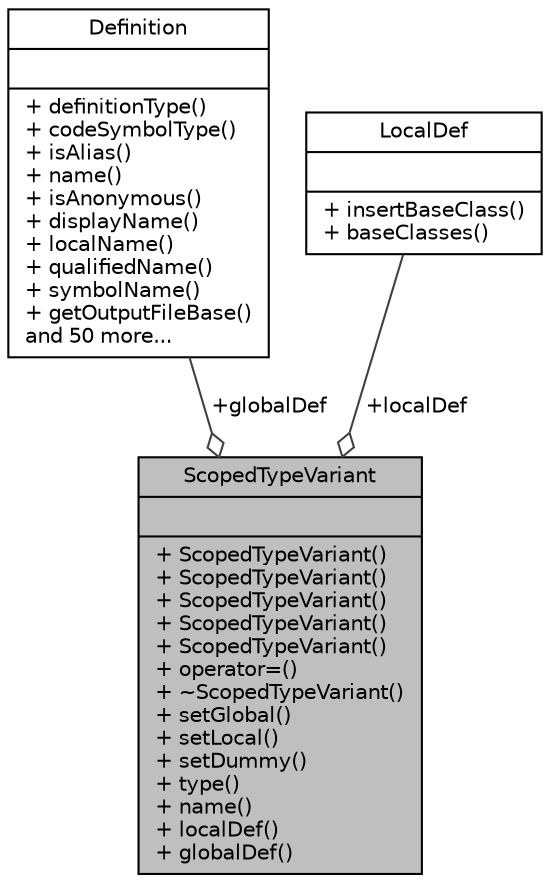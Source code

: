 digraph "ScopedTypeVariant"
{
 // LATEX_PDF_SIZE
  edge [fontname="Helvetica",fontsize="10",labelfontname="Helvetica",labelfontsize="10"];
  node [fontname="Helvetica",fontsize="10",shape=record];
  Node1 [label="{ScopedTypeVariant\n||+ ScopedTypeVariant()\l+ ScopedTypeVariant()\l+ ScopedTypeVariant()\l+ ScopedTypeVariant()\l+ ScopedTypeVariant()\l+ operator=()\l+ ~ScopedTypeVariant()\l+ setGlobal()\l+ setLocal()\l+ setDummy()\l+ type()\l+ name()\l+ localDef()\l+ globalDef()\l}",height=0.2,width=0.4,color="black", fillcolor="grey75", style="filled", fontcolor="black",tooltip=" "];
  Node2 -> Node1 [color="grey25",fontsize="10",style="solid",label=" +globalDef" ,arrowhead="odiamond"];
  Node2 [label="{Definition\n||+ definitionType()\l+ codeSymbolType()\l+ isAlias()\l+ name()\l+ isAnonymous()\l+ displayName()\l+ localName()\l+ qualifiedName()\l+ symbolName()\l+ getOutputFileBase()\land 50 more...\l}",height=0.2,width=0.4,color="black", fillcolor="white", style="filled",URL="$classDefinition.html",tooltip=" "];
  Node3 -> Node1 [color="grey25",fontsize="10",style="solid",label=" +localDef" ,arrowhead="odiamond"];
  Node3 [label="{LocalDef\n||+ insertBaseClass()\l+ baseClasses()\l}",height=0.2,width=0.4,color="black", fillcolor="white", style="filled",URL="$classLocalDef.html",tooltip=" "];
}
